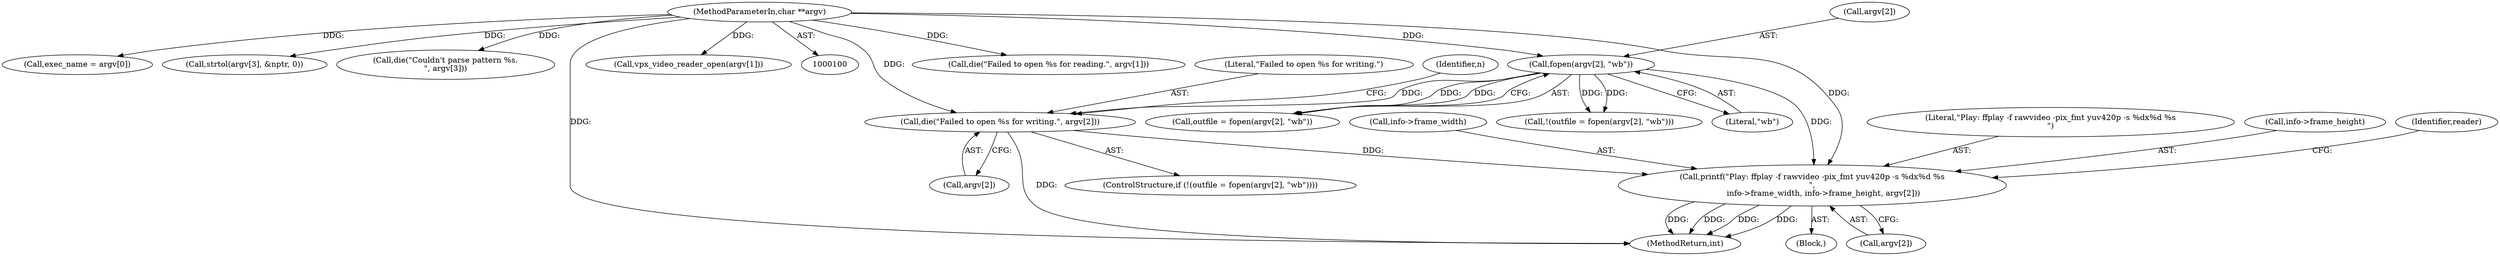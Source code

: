 digraph "0_Android_5a9753fca56f0eeb9f61e342b2fccffc364f9426_1@pointer" {
"1000356" [label="(Call,printf(\"Play: ffplay -f rawvideo -pix_fmt yuv420p -s %dx%d %s\n\",\n         info->frame_width, info->frame_height, argv[2]))"];
"1000170" [label="(Call,fopen(argv[2], \"wb\"))"];
"1000102" [label="(MethodParameterIn,char **argv)"];
"1000175" [label="(Call,die(\"Failed to open %s for writing.\", argv[2]))"];
"1000161" [label="(Call,die(\"Failed to open %s for reading.\", argv[1]))"];
"1000170" [label="(Call,fopen(argv[2], \"wb\"))"];
"1000356" [label="(Call,printf(\"Play: ffplay -f rawvideo -pix_fmt yuv420p -s %dx%d %s\n\",\n         info->frame_width, info->frame_height, argv[2]))"];
"1000141" [label="(Call,exec_name = argv[0])"];
"1000357" [label="(Literal,\"Play: ffplay -f rawvideo -pix_fmt yuv420p -s %dx%d %s\n\")"];
"1000182" [label="(Call,strtol(argv[3], &nptr, 0))"];
"1000219" [label="(Call,die(\"Couldn't parse pattern %s.\n\", argv[3]))"];
"1000361" [label="(Call,info->frame_height)"];
"1000177" [label="(Call,argv[2])"];
"1000176" [label="(Literal,\"Failed to open %s for writing.\")"];
"1000154" [label="(Call,vpx_video_reader_open(argv[1]))"];
"1000373" [label="(MethodReturn,int)"];
"1000181" [label="(Identifier,n)"];
"1000167" [label="(Call,!(outfile = fopen(argv[2], \"wb\")))"];
"1000103" [label="(Block,)"];
"1000368" [label="(Identifier,reader)"];
"1000171" [label="(Call,argv[2])"];
"1000102" [label="(MethodParameterIn,char **argv)"];
"1000358" [label="(Call,info->frame_width)"];
"1000168" [label="(Call,outfile = fopen(argv[2], \"wb\"))"];
"1000175" [label="(Call,die(\"Failed to open %s for writing.\", argv[2]))"];
"1000166" [label="(ControlStructure,if (!(outfile = fopen(argv[2], \"wb\"))))"];
"1000364" [label="(Call,argv[2])"];
"1000174" [label="(Literal,\"wb\")"];
"1000356" -> "1000103"  [label="AST: "];
"1000356" -> "1000364"  [label="CFG: "];
"1000357" -> "1000356"  [label="AST: "];
"1000358" -> "1000356"  [label="AST: "];
"1000361" -> "1000356"  [label="AST: "];
"1000364" -> "1000356"  [label="AST: "];
"1000368" -> "1000356"  [label="CFG: "];
"1000356" -> "1000373"  [label="DDG: "];
"1000356" -> "1000373"  [label="DDG: "];
"1000356" -> "1000373"  [label="DDG: "];
"1000356" -> "1000373"  [label="DDG: "];
"1000170" -> "1000356"  [label="DDG: "];
"1000175" -> "1000356"  [label="DDG: "];
"1000102" -> "1000356"  [label="DDG: "];
"1000170" -> "1000168"  [label="AST: "];
"1000170" -> "1000174"  [label="CFG: "];
"1000171" -> "1000170"  [label="AST: "];
"1000174" -> "1000170"  [label="AST: "];
"1000168" -> "1000170"  [label="CFG: "];
"1000170" -> "1000167"  [label="DDG: "];
"1000170" -> "1000167"  [label="DDG: "];
"1000170" -> "1000168"  [label="DDG: "];
"1000170" -> "1000168"  [label="DDG: "];
"1000102" -> "1000170"  [label="DDG: "];
"1000170" -> "1000175"  [label="DDG: "];
"1000102" -> "1000100"  [label="AST: "];
"1000102" -> "1000373"  [label="DDG: "];
"1000102" -> "1000141"  [label="DDG: "];
"1000102" -> "1000154"  [label="DDG: "];
"1000102" -> "1000161"  [label="DDG: "];
"1000102" -> "1000175"  [label="DDG: "];
"1000102" -> "1000182"  [label="DDG: "];
"1000102" -> "1000219"  [label="DDG: "];
"1000175" -> "1000166"  [label="AST: "];
"1000175" -> "1000177"  [label="CFG: "];
"1000176" -> "1000175"  [label="AST: "];
"1000177" -> "1000175"  [label="AST: "];
"1000181" -> "1000175"  [label="CFG: "];
"1000175" -> "1000373"  [label="DDG: "];
}
